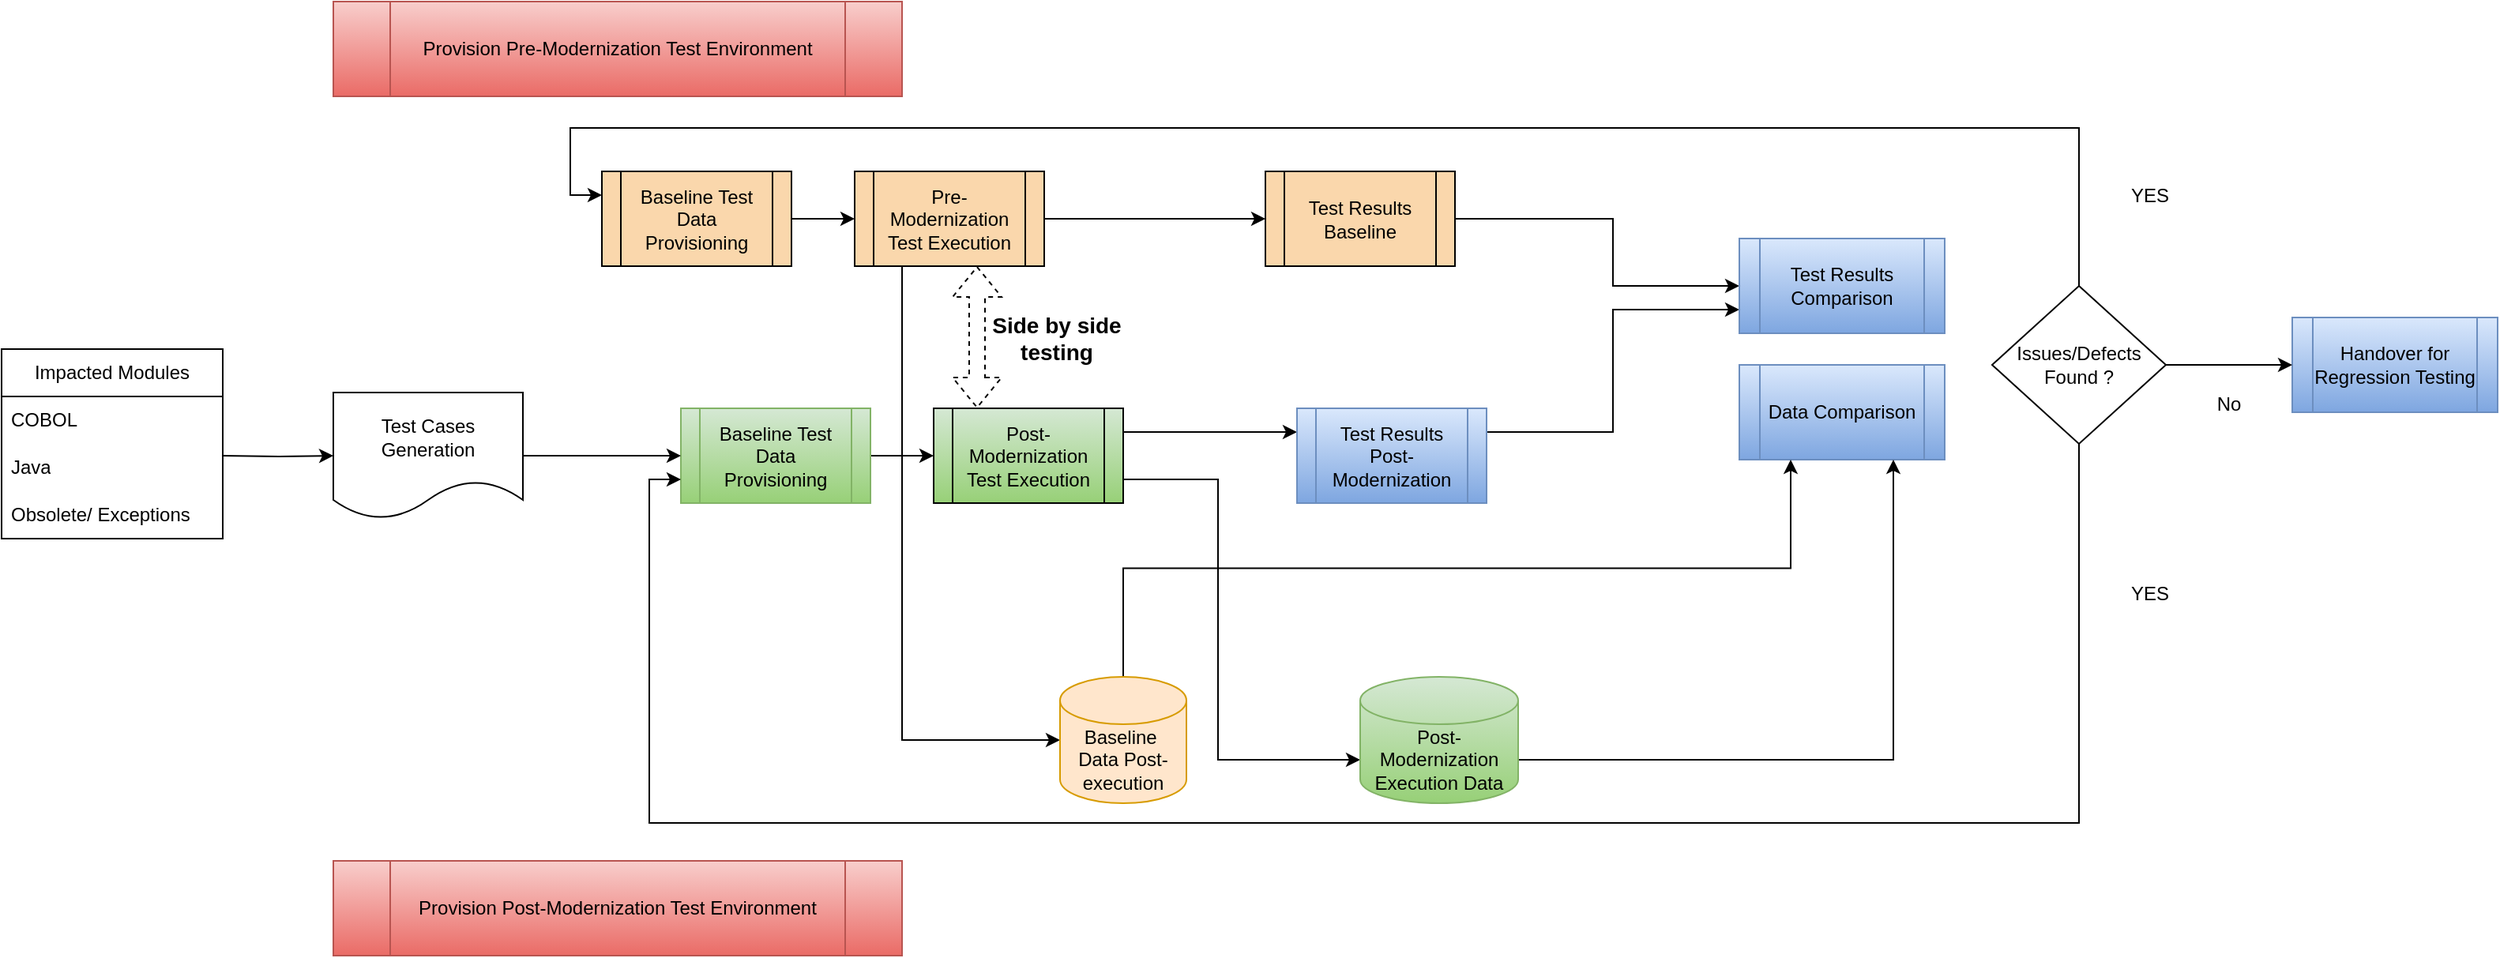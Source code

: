 <mxfile version="20.8.18" type="github">
  <diagram name="Page-1" id="lryW137A7_xecyd_qi0n">
    <mxGraphModel dx="2190" dy="924" grid="1" gridSize="10" guides="1" tooltips="1" connect="1" arrows="1" fold="1" page="1" pageScale="1" pageWidth="827" pageHeight="1169" math="0" shadow="0">
      <root>
        <mxCell id="0" />
        <mxCell id="1" parent="0" />
        <mxCell id="WqO82yuMAQhep9-diVYG-1" style="edgeStyle=orthogonalEdgeStyle;rounded=0;orthogonalLoop=1;jettySize=auto;html=1;exitX=1;exitY=0.5;exitDx=0;exitDy=0;entryX=0;entryY=0.5;entryDx=0;entryDy=0;" edge="1" parent="1" source="WqO82yuMAQhep9-diVYG-4" target="WqO82yuMAQhep9-diVYG-6">
          <mxGeometry relative="1" as="geometry" />
        </mxCell>
        <mxCell id="WqO82yuMAQhep9-diVYG-2" style="edgeStyle=orthogonalEdgeStyle;rounded=0;orthogonalLoop=1;jettySize=auto;html=1;exitX=0.25;exitY=1;exitDx=0;exitDy=0;entryX=0;entryY=0.5;entryDx=0;entryDy=0;entryPerimeter=0;" edge="1" parent="1" source="WqO82yuMAQhep9-diVYG-4" target="WqO82yuMAQhep9-diVYG-18">
          <mxGeometry relative="1" as="geometry" />
        </mxCell>
        <mxCell id="WqO82yuMAQhep9-diVYG-4" value="Pre-Modernization Test Execution" style="shape=process;whiteSpace=wrap;html=1;backgroundOutline=1;fillColor=#fad7ac;" vertex="1" parent="1">
          <mxGeometry x="170" y="117.5" width="120" height="60" as="geometry" />
        </mxCell>
        <mxCell id="WqO82yuMAQhep9-diVYG-31" style="edgeStyle=orthogonalEdgeStyle;rounded=0;orthogonalLoop=1;jettySize=auto;html=1;exitX=1;exitY=0.5;exitDx=0;exitDy=0;entryX=0;entryY=0.5;entryDx=0;entryDy=0;" edge="1" parent="1" source="WqO82yuMAQhep9-diVYG-6" target="WqO82yuMAQhep9-diVYG-15">
          <mxGeometry relative="1" as="geometry">
            <Array as="points">
              <mxPoint x="650" y="148" />
              <mxPoint x="650" y="190" />
            </Array>
          </mxGeometry>
        </mxCell>
        <mxCell id="WqO82yuMAQhep9-diVYG-6" value="Test Results Baseline" style="shape=process;whiteSpace=wrap;html=1;backgroundOutline=1;fillColor=#fad7ac;" vertex="1" parent="1">
          <mxGeometry x="430" y="117.5" width="120" height="60" as="geometry" />
        </mxCell>
        <mxCell id="WqO82yuMAQhep9-diVYG-7" style="edgeStyle=orthogonalEdgeStyle;rounded=0;orthogonalLoop=1;jettySize=auto;html=1;exitX=1;exitY=0.5;exitDx=0;exitDy=0;entryX=0;entryY=0.5;entryDx=0;entryDy=0;" edge="1" parent="1" source="WqO82yuMAQhep9-diVYG-8" target="WqO82yuMAQhep9-diVYG-4">
          <mxGeometry relative="1" as="geometry" />
        </mxCell>
        <mxCell id="WqO82yuMAQhep9-diVYG-8" value="Baseline Test Data Provisioning" style="shape=process;whiteSpace=wrap;html=1;backgroundOutline=1;fillColor=#fad7ac;" vertex="1" parent="1">
          <mxGeometry x="10" y="117.5" width="120" height="60" as="geometry" />
        </mxCell>
        <mxCell id="WqO82yuMAQhep9-diVYG-9" style="edgeStyle=orthogonalEdgeStyle;rounded=0;orthogonalLoop=1;jettySize=auto;html=1;exitX=1;exitY=0.75;exitDx=0;exitDy=0;entryX=0;entryY=0;entryDx=0;entryDy=52.5;entryPerimeter=0;" edge="1" parent="1" source="WqO82yuMAQhep9-diVYG-12" target="WqO82yuMAQhep9-diVYG-20">
          <mxGeometry relative="1" as="geometry">
            <Array as="points">
              <mxPoint x="400" y="312.5" />
              <mxPoint x="400" y="490.5" />
            </Array>
          </mxGeometry>
        </mxCell>
        <mxCell id="WqO82yuMAQhep9-diVYG-10" style="edgeStyle=orthogonalEdgeStyle;rounded=0;orthogonalLoop=1;jettySize=auto;html=1;exitX=1;exitY=0.25;exitDx=0;exitDy=0;entryX=0;entryY=0.25;entryDx=0;entryDy=0;" edge="1" parent="1" source="WqO82yuMAQhep9-diVYG-12" target="WqO82yuMAQhep9-diVYG-14">
          <mxGeometry relative="1" as="geometry" />
        </mxCell>
        <mxCell id="WqO82yuMAQhep9-diVYG-12" value="Post-Modernization Test Execution" style="shape=process;whiteSpace=wrap;html=1;backgroundOutline=1;gradientColor=#97d077;fillColor=#d5e8d4;" vertex="1" parent="1">
          <mxGeometry x="220" y="267.5" width="120" height="60" as="geometry" />
        </mxCell>
        <mxCell id="WqO82yuMAQhep9-diVYG-30" style="edgeStyle=orthogonalEdgeStyle;rounded=0;orthogonalLoop=1;jettySize=auto;html=1;exitX=1;exitY=0.25;exitDx=0;exitDy=0;entryX=0;entryY=0.75;entryDx=0;entryDy=0;" edge="1" parent="1" source="WqO82yuMAQhep9-diVYG-14" target="WqO82yuMAQhep9-diVYG-15">
          <mxGeometry relative="1" as="geometry" />
        </mxCell>
        <mxCell id="WqO82yuMAQhep9-diVYG-14" value="Test Results Post-Modernization" style="shape=process;whiteSpace=wrap;html=1;backgroundOutline=1;gradientColor=#7ea6e0;fillColor=#dae8fc;strokeColor=#6c8ebf;" vertex="1" parent="1">
          <mxGeometry x="450" y="267.5" width="120" height="60" as="geometry" />
        </mxCell>
        <mxCell id="WqO82yuMAQhep9-diVYG-15" value="Test Results Comparison" style="shape=process;whiteSpace=wrap;html=1;backgroundOutline=1;gradientColor=#7ea6e0;fillColor=#dae8fc;strokeColor=#6c8ebf;" vertex="1" parent="1">
          <mxGeometry x="730" y="160" width="130" height="60" as="geometry" />
        </mxCell>
        <mxCell id="WqO82yuMAQhep9-diVYG-16" value="Data Comparison" style="shape=process;whiteSpace=wrap;html=1;backgroundOutline=1;gradientColor=#7ea6e0;fillColor=#dae8fc;strokeColor=#6c8ebf;" vertex="1" parent="1">
          <mxGeometry x="730" y="240" width="130" height="60" as="geometry" />
        </mxCell>
        <mxCell id="WqO82yuMAQhep9-diVYG-17" style="edgeStyle=orthogonalEdgeStyle;rounded=0;orthogonalLoop=1;jettySize=auto;html=1;exitX=0.5;exitY=0;exitDx=0;exitDy=0;exitPerimeter=0;entryX=0.25;entryY=1;entryDx=0;entryDy=0;" edge="1" parent="1" source="WqO82yuMAQhep9-diVYG-18" target="WqO82yuMAQhep9-diVYG-16">
          <mxGeometry relative="1" as="geometry" />
        </mxCell>
        <mxCell id="WqO82yuMAQhep9-diVYG-18" value="Baseline&amp;nbsp; Data Post-execution" style="shape=cylinder3;whiteSpace=wrap;html=1;boundedLbl=1;backgroundOutline=1;size=15;fillColor=#ffe6cc;strokeColor=#d79b00;" vertex="1" parent="1">
          <mxGeometry x="300" y="437.5" width="80" height="80" as="geometry" />
        </mxCell>
        <mxCell id="WqO82yuMAQhep9-diVYG-19" style="edgeStyle=orthogonalEdgeStyle;rounded=0;orthogonalLoop=1;jettySize=auto;html=1;exitX=1;exitY=0;exitDx=0;exitDy=52.5;exitPerimeter=0;entryX=0.75;entryY=1;entryDx=0;entryDy=0;" edge="1" parent="1" source="WqO82yuMAQhep9-diVYG-20" target="WqO82yuMAQhep9-diVYG-16">
          <mxGeometry relative="1" as="geometry" />
        </mxCell>
        <mxCell id="WqO82yuMAQhep9-diVYG-20" value="Post-Modernization Execution Data" style="shape=cylinder3;whiteSpace=wrap;html=1;boundedLbl=1;backgroundOutline=1;size=15;fillColor=#d5e8d4;gradientColor=#97d077;strokeColor=#82b366;" vertex="1" parent="1">
          <mxGeometry x="490" y="437.5" width="100" height="80" as="geometry" />
        </mxCell>
        <mxCell id="WqO82yuMAQhep9-diVYG-21" value="" style="shape=flexArrow;endArrow=classic;startArrow=classic;html=1;rounded=0;dashed=1;edgeStyle=orthogonalEdgeStyle;" edge="1" parent="1">
          <mxGeometry width="100" height="100" relative="1" as="geometry">
            <mxPoint x="247.5" y="267.5" as="sourcePoint" />
            <mxPoint x="247.5" y="177.5" as="targetPoint" />
          </mxGeometry>
        </mxCell>
        <mxCell id="WqO82yuMAQhep9-diVYG-22" value="&lt;font style=&quot;font-size: 14px&quot;&gt;&lt;b&gt;Side by side testing&lt;/b&gt;&lt;/font&gt;" style="text;html=1;strokeColor=none;fillColor=none;align=center;verticalAlign=middle;whiteSpace=wrap;rounded=0;" vertex="1" parent="1">
          <mxGeometry x="252.5" y="207.5" width="90" height="30" as="geometry" />
        </mxCell>
        <mxCell id="WqO82yuMAQhep9-diVYG-28" style="edgeStyle=orthogonalEdgeStyle;rounded=0;orthogonalLoop=1;jettySize=auto;html=1;exitX=1;exitY=0.5;exitDx=0;exitDy=0;entryX=0;entryY=0.5;entryDx=0;entryDy=0;" edge="1" parent="1" source="WqO82yuMAQhep9-diVYG-29" target="WqO82yuMAQhep9-diVYG-12">
          <mxGeometry relative="1" as="geometry" />
        </mxCell>
        <mxCell id="WqO82yuMAQhep9-diVYG-29" value="Baseline Test Data Provisioning" style="shape=process;whiteSpace=wrap;html=1;backgroundOutline=1;fillColor=#d5e8d4;gradientColor=#97d077;strokeColor=#82b366;" vertex="1" parent="1">
          <mxGeometry x="60" y="267.5" width="120" height="60" as="geometry" />
        </mxCell>
        <mxCell id="WqO82yuMAQhep9-diVYG-43" style="edgeStyle=orthogonalEdgeStyle;rounded=0;orthogonalLoop=1;jettySize=auto;html=1;exitX=1;exitY=0.5;exitDx=0;exitDy=0;entryX=0;entryY=0.5;entryDx=0;entryDy=0;" edge="1" parent="1" source="WqO82yuMAQhep9-diVYG-33" target="WqO82yuMAQhep9-diVYG-29">
          <mxGeometry relative="1" as="geometry" />
        </mxCell>
        <mxCell id="WqO82yuMAQhep9-diVYG-33" value="Test Cases Generation" style="shape=document;whiteSpace=wrap;html=1;boundedLbl=1;" vertex="1" parent="1">
          <mxGeometry x="-160" y="257.5" width="120" height="80" as="geometry" />
        </mxCell>
        <mxCell id="WqO82yuMAQhep9-diVYG-34" value="Impacted Modules" style="swimlane;fontStyle=0;childLayout=stackLayout;horizontal=1;startSize=30;horizontalStack=0;resizeParent=1;resizeParentMax=0;resizeLast=0;collapsible=1;marginBottom=0;whiteSpace=wrap;html=1;" vertex="1" parent="1">
          <mxGeometry x="-370" y="230" width="140" height="120" as="geometry" />
        </mxCell>
        <mxCell id="WqO82yuMAQhep9-diVYG-35" value="COBOL" style="text;strokeColor=none;fillColor=none;align=left;verticalAlign=middle;spacingLeft=4;spacingRight=4;overflow=hidden;points=[[0,0.5],[1,0.5]];portConstraint=eastwest;rotatable=0;whiteSpace=wrap;html=1;" vertex="1" parent="WqO82yuMAQhep9-diVYG-34">
          <mxGeometry y="30" width="140" height="30" as="geometry" />
        </mxCell>
        <mxCell id="WqO82yuMAQhep9-diVYG-37" value="Java" style="text;strokeColor=none;fillColor=none;align=left;verticalAlign=middle;spacingLeft=4;spacingRight=4;overflow=hidden;points=[[0,0.5],[1,0.5]];portConstraint=eastwest;rotatable=0;whiteSpace=wrap;html=1;" vertex="1" parent="WqO82yuMAQhep9-diVYG-34">
          <mxGeometry y="60" width="140" height="30" as="geometry" />
        </mxCell>
        <mxCell id="WqO82yuMAQhep9-diVYG-36" value="Obsolete/ Exceptions" style="text;strokeColor=none;fillColor=none;align=left;verticalAlign=middle;spacingLeft=4;spacingRight=4;overflow=hidden;points=[[0,0.5],[1,0.5]];portConstraint=eastwest;rotatable=0;whiteSpace=wrap;html=1;" vertex="1" parent="WqO82yuMAQhep9-diVYG-34">
          <mxGeometry y="90" width="140" height="30" as="geometry" />
        </mxCell>
        <mxCell id="WqO82yuMAQhep9-diVYG-38" style="edgeStyle=orthogonalEdgeStyle;rounded=0;orthogonalLoop=1;jettySize=auto;html=1;exitX=1;exitY=0.5;exitDx=0;exitDy=0;" edge="1" parent="1" target="WqO82yuMAQhep9-diVYG-33">
          <mxGeometry relative="1" as="geometry">
            <mxPoint x="-230.0" y="297.5" as="sourcePoint" />
          </mxGeometry>
        </mxCell>
        <mxCell id="WqO82yuMAQhep9-diVYG-39" value="Provision Pre-Modernization Test Environment" style="shape=process;whiteSpace=wrap;html=1;backgroundOutline=1;fillColor=#f8cecc;gradientColor=#ea6b66;strokeColor=#b85450;" vertex="1" parent="1">
          <mxGeometry x="-160" y="10" width="360" height="60" as="geometry" />
        </mxCell>
        <mxCell id="WqO82yuMAQhep9-diVYG-40" value="Provision Post-Modernization Test Environment" style="shape=process;whiteSpace=wrap;html=1;backgroundOutline=1;fillColor=#f8cecc;gradientColor=#ea6b66;strokeColor=#b85450;" vertex="1" parent="1">
          <mxGeometry x="-160" y="554" width="360" height="60" as="geometry" />
        </mxCell>
        <mxCell id="WqO82yuMAQhep9-diVYG-44" style="edgeStyle=orthogonalEdgeStyle;rounded=0;orthogonalLoop=1;jettySize=auto;html=1;entryX=0;entryY=0.25;entryDx=0;entryDy=0;exitX=0.5;exitY=0;exitDx=0;exitDy=0;" edge="1" parent="1" source="WqO82yuMAQhep9-diVYG-53" target="WqO82yuMAQhep9-diVYG-8">
          <mxGeometry relative="1" as="geometry">
            <mxPoint x="1010" y="180" as="sourcePoint" />
            <Array as="points">
              <mxPoint x="945" y="90" />
              <mxPoint x="-10" y="90" />
              <mxPoint x="-10" y="133" />
            </Array>
          </mxGeometry>
        </mxCell>
        <mxCell id="WqO82yuMAQhep9-diVYG-48" value="Handover for Regression Testing" style="shape=process;whiteSpace=wrap;html=1;backgroundOutline=1;gradientColor=#7ea6e0;fillColor=#dae8fc;strokeColor=#6c8ebf;" vertex="1" parent="1">
          <mxGeometry x="1080" y="210" width="130" height="60" as="geometry" />
        </mxCell>
        <mxCell id="WqO82yuMAQhep9-diVYG-55" style="edgeStyle=orthogonalEdgeStyle;rounded=0;orthogonalLoop=1;jettySize=auto;html=1;exitX=0.5;exitY=1;exitDx=0;exitDy=0;entryX=0;entryY=0.75;entryDx=0;entryDy=0;" edge="1" parent="1" source="WqO82yuMAQhep9-diVYG-53" target="WqO82yuMAQhep9-diVYG-29">
          <mxGeometry relative="1" as="geometry">
            <Array as="points">
              <mxPoint x="945" y="530" />
              <mxPoint x="40" y="530" />
              <mxPoint x="40" y="313" />
            </Array>
          </mxGeometry>
        </mxCell>
        <mxCell id="WqO82yuMAQhep9-diVYG-56" style="edgeStyle=orthogonalEdgeStyle;rounded=0;orthogonalLoop=1;jettySize=auto;html=1;exitX=1;exitY=0.5;exitDx=0;exitDy=0;entryX=0;entryY=0.5;entryDx=0;entryDy=0;" edge="1" parent="1" source="WqO82yuMAQhep9-diVYG-53" target="WqO82yuMAQhep9-diVYG-48">
          <mxGeometry relative="1" as="geometry" />
        </mxCell>
        <mxCell id="WqO82yuMAQhep9-diVYG-53" value="Issues/Defects Found ?" style="rhombus;whiteSpace=wrap;html=1;" vertex="1" parent="1">
          <mxGeometry x="890" y="190" width="110" height="100" as="geometry" />
        </mxCell>
        <mxCell id="WqO82yuMAQhep9-diVYG-57" value="YES" style="text;html=1;strokeColor=none;fillColor=none;align=center;verticalAlign=middle;whiteSpace=wrap;rounded=0;" vertex="1" parent="1">
          <mxGeometry x="960" y="117.5" width="60" height="30" as="geometry" />
        </mxCell>
        <mxCell id="WqO82yuMAQhep9-diVYG-58" value="YES" style="text;html=1;strokeColor=none;fillColor=none;align=center;verticalAlign=middle;whiteSpace=wrap;rounded=0;" vertex="1" parent="1">
          <mxGeometry x="960" y="370" width="60" height="30" as="geometry" />
        </mxCell>
        <mxCell id="WqO82yuMAQhep9-diVYG-59" value="No" style="text;html=1;strokeColor=none;fillColor=none;align=center;verticalAlign=middle;whiteSpace=wrap;rounded=0;" vertex="1" parent="1">
          <mxGeometry x="1010" y="250" width="60" height="30" as="geometry" />
        </mxCell>
      </root>
    </mxGraphModel>
  </diagram>
</mxfile>
